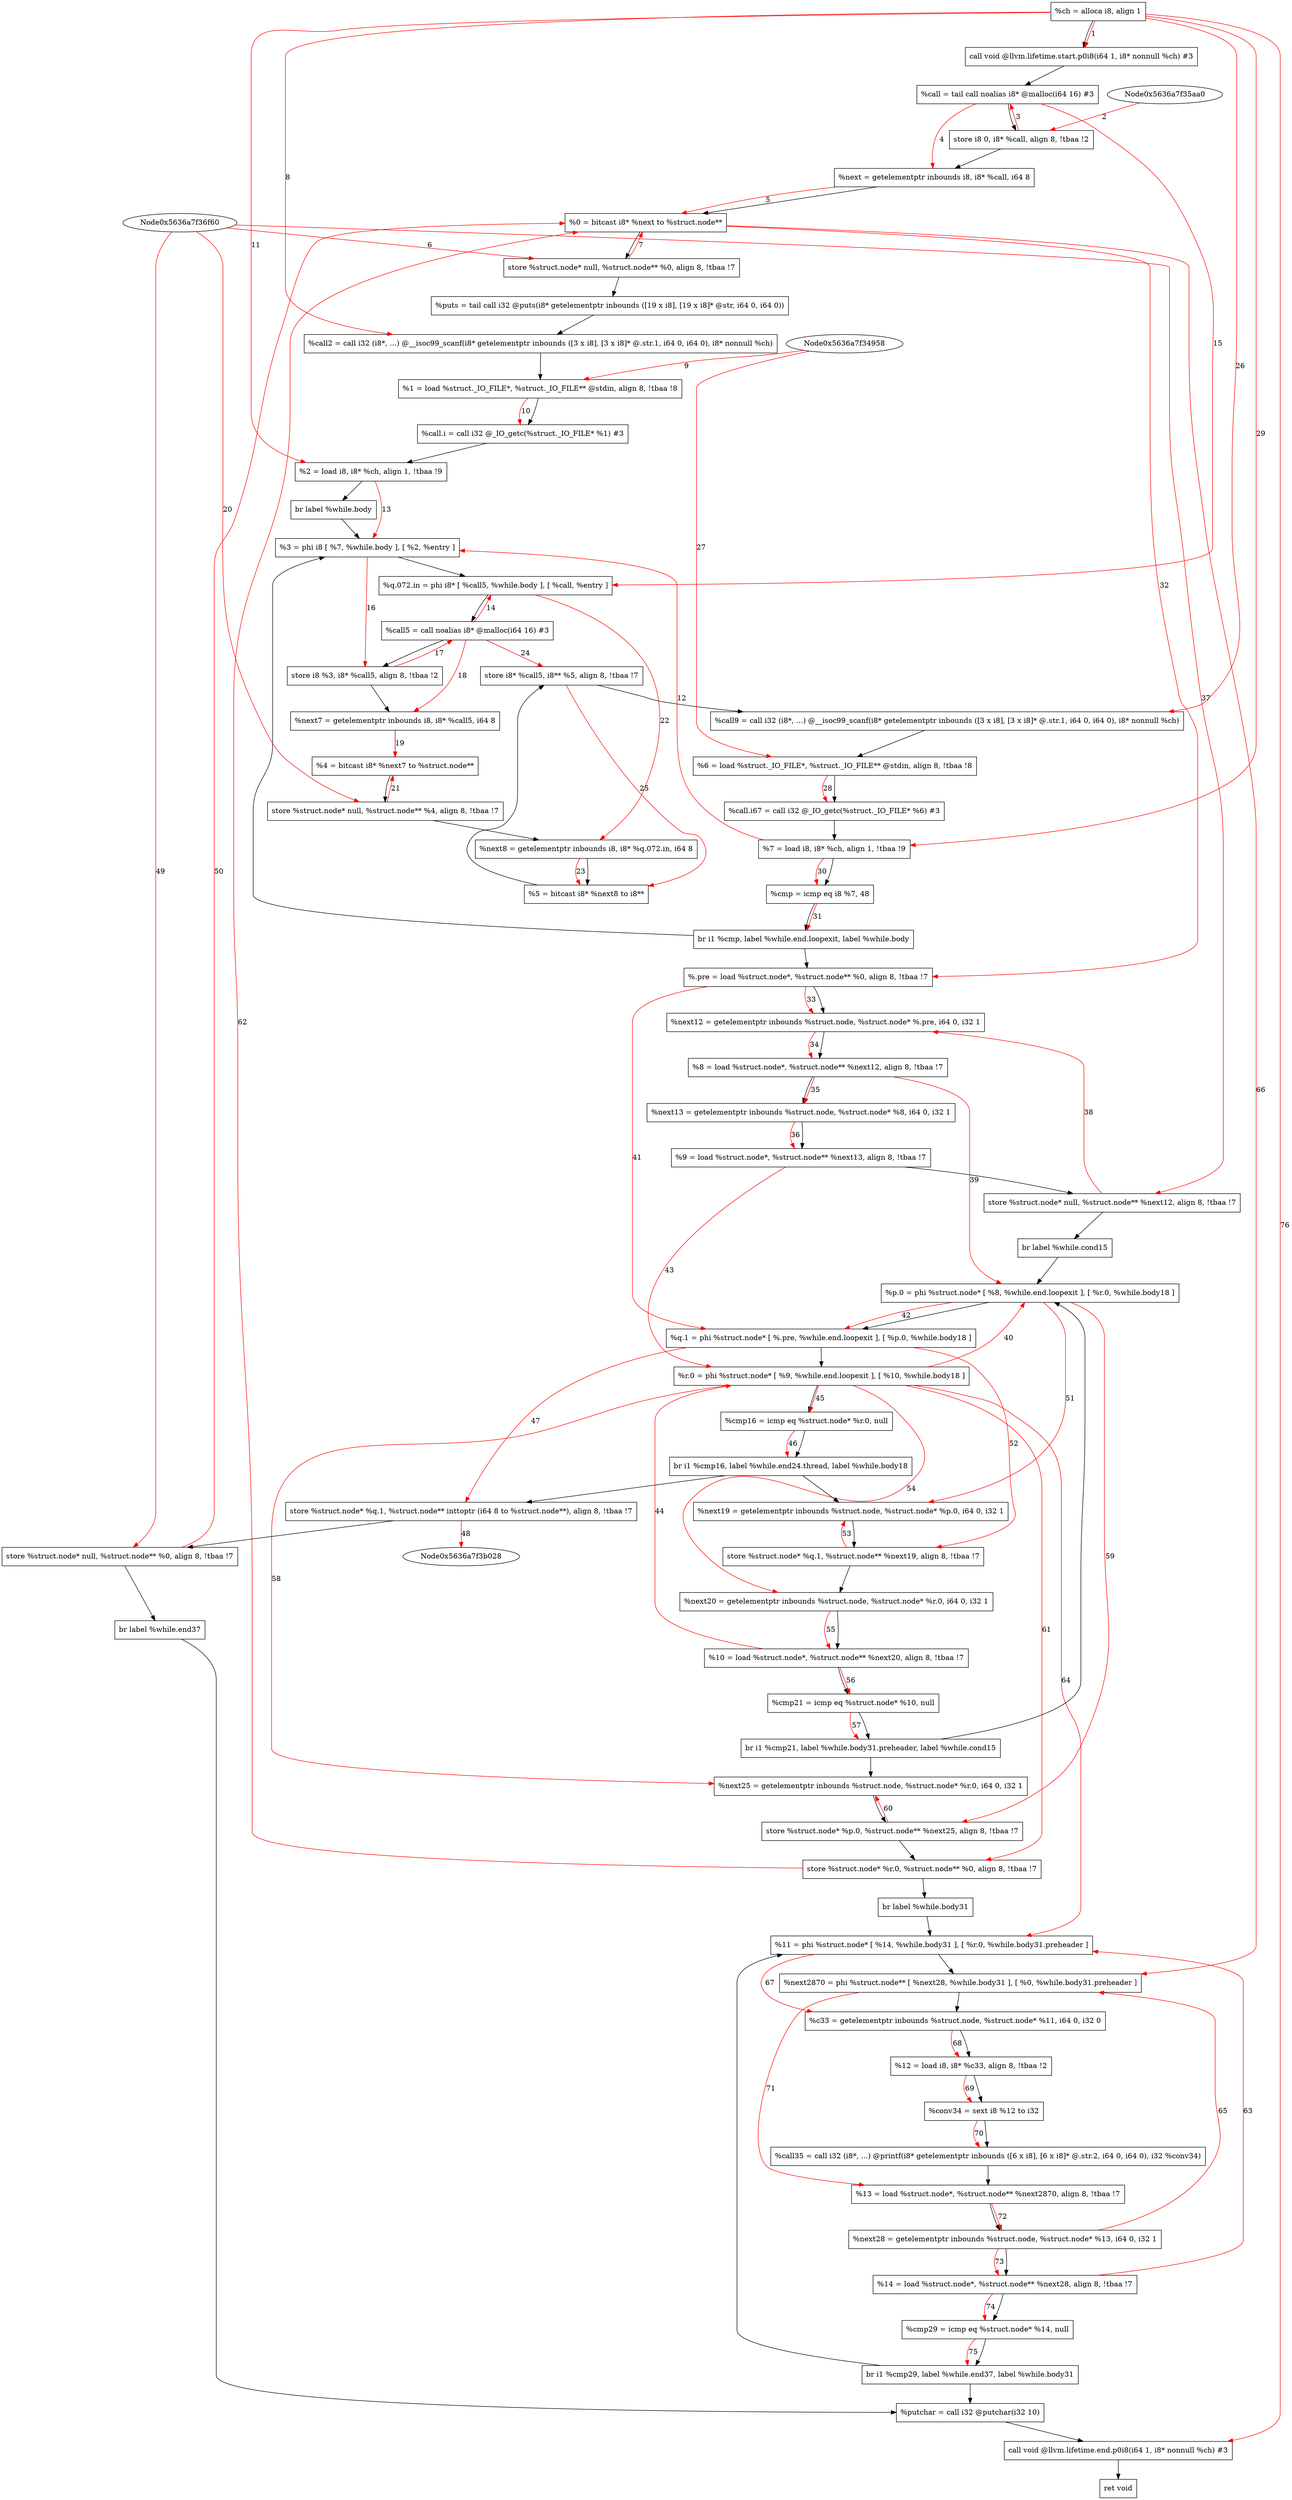 digraph "CDFG for'func' function" {
	Node0x5636a7f34d08[shape=record, label="  %ch = alloca i8, align 1"]
	Node0x5636a7f357a8[shape=record, label="  call void @llvm.lifetime.start.p0i8(i64 1, i8* nonnull %ch) #3"]
	Node0x5636a7f359e0[shape=record, label="  %call = tail call noalias i8* @malloc(i64 16) #3"]
	Node0x5636a7f35b00[shape=record, label="  store i8 0, i8* %call, align 8, !tbaa !2"]
	Node0x5636a7f36a60[shape=record, label="  %next = getelementptr inbounds i8, i8* %call, i64 8"]
	Node0x5636a7f36ae8[shape=record, label="  %0 = bitcast i8* %next to %struct.node**"]
	Node0x5636a7f36fb0[shape=record, label="  store %struct.node* null, %struct.node** %0, align 8, !tbaa !7"]
	Node0x5636a7f37440[shape=record, label="  %puts = tail call i32 @puts(i8* getelementptr inbounds ([19 x i8], [19 x i8]* @str, i64 0, i64 0))"]
	Node0x5636a7f376a8[shape=record, label="  %call2 = call i32 (i8*, ...) @__isoc99_scanf(i8* getelementptr inbounds ([3 x i8], [3 x i8]* @.str.1, i64 0, i64 0), i8* nonnull %ch)"]
	Node0x5636a7f37768[shape=record, label="  %1 = load %struct._IO_FILE*, %struct._IO_FILE** @stdin, align 8, !tbaa !8"]
	Node0x5636a7f37aa0[shape=record, label="  %call.i = call i32 @_IO_getc(%struct._IO_FILE* %1) #3"]
	Node0x5636a7f37b58[shape=record, label="  %2 = load i8, i8* %ch, align 1, !tbaa !9"]
	Node0x5636a7f37df8[shape=record, label="  br label %while.body"]
	Node0x5636a7f37eb8[shape=record, label="  %3 = phi i8 [ %7, %while.body ], [ %2, %entry ]"]
	Node0x5636a7f37f88[shape=record, label="  %q.072.in = phi i8* [ %call5, %while.body ], [ %call, %entry ]"]
	Node0x5636a7f380c0[shape=record, label="  %call5 = call noalias i8* @malloc(i64 16) #3"]
	Node0x5636a7f38190[shape=record, label="  store i8 %3, i8* %call5, align 8, !tbaa !2"]
	Node0x5636a7f38820[shape=record, label="  %next7 = getelementptr inbounds i8, i8* %call5, i64 8"]
	Node0x5636a7f37d98[shape=record, label="  %4 = bitcast i8* %next7 to %struct.node**"]
	Node0x5636a7f388f0[shape=record, label="  store %struct.node* null, %struct.node** %4, align 8, !tbaa !7"]
	Node0x5636a7f38f80[shape=record, label="  %next8 = getelementptr inbounds i8, i8* %q.072.in, i64 8"]
	Node0x5636a7f39008[shape=record, label="  %5 = bitcast i8* %next8 to i8**"]
	Node0x5636a7f39080[shape=record, label="  store i8* %call5, i8** %5, align 8, !tbaa !7"]
	Node0x5636a7f39138[shape=record, label="  %call9 = call i32 (i8*, ...) @__isoc99_scanf(i8* getelementptr inbounds ([3 x i8], [3 x i8]* @.str.1, i64 0, i64 0), i8* nonnull %ch)"]
	Node0x5636a7f39398[shape=record, label="  %6 = load %struct._IO_FILE*, %struct._IO_FILE** @stdin, align 8, !tbaa !8"]
	Node0x5636a7f39a60[shape=record, label="  %call.i67 = call i32 @_IO_getc(%struct._IO_FILE* %6) #3"]
	Node0x5636a7f39b18[shape=record, label="  %7 = load i8, i8* %ch, align 1, !tbaa !9"]
	Node0x5636a7f3a1a0[shape=record, label="  %cmp = icmp eq i8 %7, 48"]
	Node0x5636a7f3a328[shape=record, label="  br i1 %cmp, label %while.end.loopexit, label %while.body"]
	Node0x5636a7f3a278[shape=record, label="  %.pre = load %struct.node*, %struct.node** %0, align 8, !tbaa !7"]
	Node0x5636a7f3a3e8[shape=record, label="  %next12 = getelementptr inbounds %struct.node, %struct.node* %.pre, i64 0, i32 1"]
	Node0x5636a7f3a478[shape=record, label="  %8 = load %struct.node*, %struct.node** %next12, align 8, !tbaa !7"]
	Node0x5636a7f3a598[shape=record, label="  %next13 = getelementptr inbounds %struct.node, %struct.node* %8, i64 0, i32 1"]
	Node0x5636a7f3a628[shape=record, label="  %9 = load %struct.node*, %struct.node** %next13, align 8, !tbaa !7"]
	Node0x5636a7f3a6a0[shape=record, label="  store %struct.node* null, %struct.node** %next12, align 8, !tbaa !7"]
	Node0x5636a7f3a768[shape=record, label="  br label %while.cond15"]
	Node0x5636a7f3a8b8[shape=record, label="  %p.0 = phi %struct.node* [ %8, %while.end.loopexit ], [ %r.0, %while.body18 ]"]
	Node0x5636a7f3a9d8[shape=record, label="  %q.1 = phi %struct.node* [ %.pre, %while.end.loopexit ], [ %p.0, %while.body18 ]"]
	Node0x5636a7f3aa98[shape=record, label="  %r.0 = phi %struct.node* [ %9, %while.end.loopexit ], [ %10, %while.body18 ]"]
	Node0x5636a7f3ab60[shape=record, label="  %cmp16 = icmp eq %struct.node* %r.0, null"]
	Node0x5636a7f3af98[shape=record, label="  br i1 %cmp16, label %while.end24.thread, label %while.body18"]
	Node0x5636a7f3b080[shape=record, label="  store %struct.node* %q.1, %struct.node** inttoptr (i64 8 to %struct.node**), align 8, !tbaa !7"]
	Node0x5636a7f3b100[shape=record, label="  store %struct.node* null, %struct.node** %0, align 8, !tbaa !7"]
	Node0x5636a7f3b1b8[shape=record, label="  br label %while.end37"]
	Node0x5636a7f3b248[shape=record, label="  %next19 = getelementptr inbounds %struct.node, %struct.node* %p.0, i64 0, i32 1"]
	Node0x5636a7f3b2d0[shape=record, label="  store %struct.node* %q.1, %struct.node** %next19, align 8, !tbaa !7"]
	Node0x5636a7f3b368[shape=record, label="  %next20 = getelementptr inbounds %struct.node, %struct.node* %r.0, i64 0, i32 1"]
	Node0x5636a7f3a868[shape=record, label="  %10 = load %struct.node*, %struct.node** %next20, align 8, !tbaa !7"]
	Node0x5636a7f3b410[shape=record, label="  %cmp21 = icmp eq %struct.node* %10, null"]
	Node0x5636a7f3b588[shape=record, label="  br i1 %cmp21, label %while.body31.preheader, label %while.cond15"]
	Node0x5636a7f3b648[shape=record, label="  %next25 = getelementptr inbounds %struct.node, %struct.node* %r.0, i64 0, i32 1"]
	Node0x5636a7f3b6d0[shape=record, label="  store %struct.node* %p.0, %struct.node** %next25, align 8, !tbaa !7"]
	Node0x5636a7f3b750[shape=record, label="  store %struct.node* %r.0, %struct.node** %0, align 8, !tbaa !7"]
	Node0x5636a7f3b808[shape=record, label="  br label %while.body31"]
	Node0x5636a7f3b8b8[shape=record, label="  %11 = phi %struct.node* [ %14, %while.body31 ], [ %r.0, %while.body31.preheader ]"]
	Node0x5636a7f3b9a8[shape=record, label="  %next2870 = phi %struct.node** [ %next28, %while.body31 ], [ %0, %while.body31.preheader ]"]
	Node0x5636a7f3ba88[shape=record, label="  %c33 = getelementptr inbounds %struct.node, %struct.node* %11, i64 0, i32 0"]
	Node0x5636a7f3bb18[shape=record, label="  %12 = load i8, i8* %c33, align 8, !tbaa !2"]
	Node0x5636a7f3bb78[shape=record, label="  %conv34 = sext i8 %12 to i32"]
	Node0x5636a7f3c5f8[shape=record, label="  %call35 = call i32 (i8*, ...) @printf(i8* getelementptr inbounds ([6 x i8], [6 x i8]* @.str.2, i64 0, i64 0), i32 %conv34)"]
	Node0x5636a7f3c6d8[shape=record, label="  %13 = load %struct.node*, %struct.node** %next2870, align 8, !tbaa !7"]
	Node0x5636a7f3c768[shape=record, label="  %next28 = getelementptr inbounds %struct.node, %struct.node* %13, i64 0, i32 1"]
	Node0x5636a7f3b4d8[shape=record, label="  %14 = load %struct.node*, %struct.node** %next28, align 8, !tbaa !7"]
	Node0x5636a7f3c7f0[shape=record, label="  %cmp29 = icmp eq %struct.node* %14, null"]
	Node0x5636a7f3c898[shape=record, label="  br i1 %cmp29, label %while.end37, label %while.body31"]
	Node0x5636a7f3c9c0[shape=record, label="  %putchar = call i32 @putchar(i32 10)"]
	Node0x5636a7f3ce48[shape=record, label="  call void @llvm.lifetime.end.p0i8(i64 1, i8* nonnull %ch) #3"]
	Node0x5636a7f37e70[shape=record, label="  ret void"]
	Node0x5636a7f34d08 -> Node0x5636a7f357a8
	Node0x5636a7f357a8 -> Node0x5636a7f359e0
	Node0x5636a7f359e0 -> Node0x5636a7f35b00
	Node0x5636a7f35b00 -> Node0x5636a7f36a60
	Node0x5636a7f36a60 -> Node0x5636a7f36ae8
	Node0x5636a7f36ae8 -> Node0x5636a7f36fb0
	Node0x5636a7f36fb0 -> Node0x5636a7f37440
	Node0x5636a7f37440 -> Node0x5636a7f376a8
	Node0x5636a7f376a8 -> Node0x5636a7f37768
	Node0x5636a7f37768 -> Node0x5636a7f37aa0
	Node0x5636a7f37aa0 -> Node0x5636a7f37b58
	Node0x5636a7f37b58 -> Node0x5636a7f37df8
	Node0x5636a7f37df8 -> Node0x5636a7f37eb8
	Node0x5636a7f37eb8 -> Node0x5636a7f37f88
	Node0x5636a7f37f88 -> Node0x5636a7f380c0
	Node0x5636a7f380c0 -> Node0x5636a7f38190
	Node0x5636a7f38190 -> Node0x5636a7f38820
	Node0x5636a7f38820 -> Node0x5636a7f37d98
	Node0x5636a7f37d98 -> Node0x5636a7f388f0
	Node0x5636a7f388f0 -> Node0x5636a7f38f80
	Node0x5636a7f38f80 -> Node0x5636a7f39008
	Node0x5636a7f39008 -> Node0x5636a7f39080
	Node0x5636a7f39080 -> Node0x5636a7f39138
	Node0x5636a7f39138 -> Node0x5636a7f39398
	Node0x5636a7f39398 -> Node0x5636a7f39a60
	Node0x5636a7f39a60 -> Node0x5636a7f39b18
	Node0x5636a7f39b18 -> Node0x5636a7f3a1a0
	Node0x5636a7f3a1a0 -> Node0x5636a7f3a328
	Node0x5636a7f3a328 -> Node0x5636a7f3a278
	Node0x5636a7f3a328 -> Node0x5636a7f37eb8
	Node0x5636a7f3a278 -> Node0x5636a7f3a3e8
	Node0x5636a7f3a3e8 -> Node0x5636a7f3a478
	Node0x5636a7f3a478 -> Node0x5636a7f3a598
	Node0x5636a7f3a598 -> Node0x5636a7f3a628
	Node0x5636a7f3a628 -> Node0x5636a7f3a6a0
	Node0x5636a7f3a6a0 -> Node0x5636a7f3a768
	Node0x5636a7f3a768 -> Node0x5636a7f3a8b8
	Node0x5636a7f3a8b8 -> Node0x5636a7f3a9d8
	Node0x5636a7f3a9d8 -> Node0x5636a7f3aa98
	Node0x5636a7f3aa98 -> Node0x5636a7f3ab60
	Node0x5636a7f3ab60 -> Node0x5636a7f3af98
	Node0x5636a7f3af98 -> Node0x5636a7f3b080
	Node0x5636a7f3af98 -> Node0x5636a7f3b248
	Node0x5636a7f3b080 -> Node0x5636a7f3b100
	Node0x5636a7f3b100 -> Node0x5636a7f3b1b8
	Node0x5636a7f3b1b8 -> Node0x5636a7f3c9c0
	Node0x5636a7f3b248 -> Node0x5636a7f3b2d0
	Node0x5636a7f3b2d0 -> Node0x5636a7f3b368
	Node0x5636a7f3b368 -> Node0x5636a7f3a868
	Node0x5636a7f3a868 -> Node0x5636a7f3b410
	Node0x5636a7f3b410 -> Node0x5636a7f3b588
	Node0x5636a7f3b588 -> Node0x5636a7f3b648
	Node0x5636a7f3b588 -> Node0x5636a7f3a8b8
	Node0x5636a7f3b648 -> Node0x5636a7f3b6d0
	Node0x5636a7f3b6d0 -> Node0x5636a7f3b750
	Node0x5636a7f3b750 -> Node0x5636a7f3b808
	Node0x5636a7f3b808 -> Node0x5636a7f3b8b8
	Node0x5636a7f3b8b8 -> Node0x5636a7f3b9a8
	Node0x5636a7f3b9a8 -> Node0x5636a7f3ba88
	Node0x5636a7f3ba88 -> Node0x5636a7f3bb18
	Node0x5636a7f3bb18 -> Node0x5636a7f3bb78
	Node0x5636a7f3bb78 -> Node0x5636a7f3c5f8
	Node0x5636a7f3c5f8 -> Node0x5636a7f3c6d8
	Node0x5636a7f3c6d8 -> Node0x5636a7f3c768
	Node0x5636a7f3c768 -> Node0x5636a7f3b4d8
	Node0x5636a7f3b4d8 -> Node0x5636a7f3c7f0
	Node0x5636a7f3c7f0 -> Node0x5636a7f3c898
	Node0x5636a7f3c898 -> Node0x5636a7f3c9c0
	Node0x5636a7f3c898 -> Node0x5636a7f3b8b8
	Node0x5636a7f3c9c0 -> Node0x5636a7f3ce48
	Node0x5636a7f3ce48 -> Node0x5636a7f37e70
edge [color=red]
	Node0x5636a7f34d08 -> Node0x5636a7f357a8[label="1"]
	Node0x5636a7f35aa0 -> Node0x5636a7f35b00[label="2"]
	Node0x5636a7f35b00 -> Node0x5636a7f359e0[label="3"]
	Node0x5636a7f359e0 -> Node0x5636a7f36a60[label="4"]
	Node0x5636a7f36a60 -> Node0x5636a7f36ae8[label="5"]
	Node0x5636a7f36f60 -> Node0x5636a7f36fb0[label="6"]
	Node0x5636a7f36fb0 -> Node0x5636a7f36ae8[label="7"]
	Node0x5636a7f34d08 -> Node0x5636a7f376a8[label="8"]
	Node0x5636a7f34958 -> Node0x5636a7f37768[label="9"]
	Node0x5636a7f37768 -> Node0x5636a7f37aa0[label="10"]
	Node0x5636a7f34d08 -> Node0x5636a7f37b58[label="11"]
	Node0x5636a7f39b18 -> Node0x5636a7f37eb8[label="12"]
	Node0x5636a7f37b58 -> Node0x5636a7f37eb8[label="13"]
	Node0x5636a7f380c0 -> Node0x5636a7f37f88[label="14"]
	Node0x5636a7f359e0 -> Node0x5636a7f37f88[label="15"]
	Node0x5636a7f37eb8 -> Node0x5636a7f38190[label="16"]
	Node0x5636a7f38190 -> Node0x5636a7f380c0[label="17"]
	Node0x5636a7f380c0 -> Node0x5636a7f38820[label="18"]
	Node0x5636a7f38820 -> Node0x5636a7f37d98[label="19"]
	Node0x5636a7f36f60 -> Node0x5636a7f388f0[label="20"]
	Node0x5636a7f388f0 -> Node0x5636a7f37d98[label="21"]
	Node0x5636a7f37f88 -> Node0x5636a7f38f80[label="22"]
	Node0x5636a7f38f80 -> Node0x5636a7f39008[label="23"]
	Node0x5636a7f380c0 -> Node0x5636a7f39080[label="24"]
	Node0x5636a7f39080 -> Node0x5636a7f39008[label="25"]
	Node0x5636a7f34d08 -> Node0x5636a7f39138[label="26"]
	Node0x5636a7f34958 -> Node0x5636a7f39398[label="27"]
	Node0x5636a7f39398 -> Node0x5636a7f39a60[label="28"]
	Node0x5636a7f34d08 -> Node0x5636a7f39b18[label="29"]
	Node0x5636a7f39b18 -> Node0x5636a7f3a1a0[label="30"]
	Node0x5636a7f3a1a0 -> Node0x5636a7f3a328[label="31"]
	Node0x5636a7f36ae8 -> Node0x5636a7f3a278[label="32"]
	Node0x5636a7f3a278 -> Node0x5636a7f3a3e8[label="33"]
	Node0x5636a7f3a3e8 -> Node0x5636a7f3a478[label="34"]
	Node0x5636a7f3a478 -> Node0x5636a7f3a598[label="35"]
	Node0x5636a7f3a598 -> Node0x5636a7f3a628[label="36"]
	Node0x5636a7f36f60 -> Node0x5636a7f3a6a0[label="37"]
	Node0x5636a7f3a6a0 -> Node0x5636a7f3a3e8[label="38"]
	Node0x5636a7f3a478 -> Node0x5636a7f3a8b8[label="39"]
	Node0x5636a7f3aa98 -> Node0x5636a7f3a8b8[label="40"]
	Node0x5636a7f3a278 -> Node0x5636a7f3a9d8[label="41"]
	Node0x5636a7f3a8b8 -> Node0x5636a7f3a9d8[label="42"]
	Node0x5636a7f3a628 -> Node0x5636a7f3aa98[label="43"]
	Node0x5636a7f3a868 -> Node0x5636a7f3aa98[label="44"]
	Node0x5636a7f3aa98 -> Node0x5636a7f3ab60[label="45"]
	Node0x5636a7f3ab60 -> Node0x5636a7f3af98[label="46"]
	Node0x5636a7f3a9d8 -> Node0x5636a7f3b080[label="47"]
	Node0x5636a7f3b080 -> Node0x5636a7f3b028[label="48"]
	Node0x5636a7f36f60 -> Node0x5636a7f3b100[label="49"]
	Node0x5636a7f3b100 -> Node0x5636a7f36ae8[label="50"]
	Node0x5636a7f3a8b8 -> Node0x5636a7f3b248[label="51"]
	Node0x5636a7f3a9d8 -> Node0x5636a7f3b2d0[label="52"]
	Node0x5636a7f3b2d0 -> Node0x5636a7f3b248[label="53"]
	Node0x5636a7f3aa98 -> Node0x5636a7f3b368[label="54"]
	Node0x5636a7f3b368 -> Node0x5636a7f3a868[label="55"]
	Node0x5636a7f3a868 -> Node0x5636a7f3b410[label="56"]
	Node0x5636a7f3b410 -> Node0x5636a7f3b588[label="57"]
	Node0x5636a7f3aa98 -> Node0x5636a7f3b648[label="58"]
	Node0x5636a7f3a8b8 -> Node0x5636a7f3b6d0[label="59"]
	Node0x5636a7f3b6d0 -> Node0x5636a7f3b648[label="60"]
	Node0x5636a7f3aa98 -> Node0x5636a7f3b750[label="61"]
	Node0x5636a7f3b750 -> Node0x5636a7f36ae8[label="62"]
	Node0x5636a7f3b4d8 -> Node0x5636a7f3b8b8[label="63"]
	Node0x5636a7f3aa98 -> Node0x5636a7f3b8b8[label="64"]
	Node0x5636a7f3c768 -> Node0x5636a7f3b9a8[label="65"]
	Node0x5636a7f36ae8 -> Node0x5636a7f3b9a8[label="66"]
	Node0x5636a7f3b8b8 -> Node0x5636a7f3ba88[label="67"]
	Node0x5636a7f3ba88 -> Node0x5636a7f3bb18[label="68"]
	Node0x5636a7f3bb18 -> Node0x5636a7f3bb78[label="69"]
	Node0x5636a7f3bb78 -> Node0x5636a7f3c5f8[label="70"]
	Node0x5636a7f3b9a8 -> Node0x5636a7f3c6d8[label="71"]
	Node0x5636a7f3c6d8 -> Node0x5636a7f3c768[label="72"]
	Node0x5636a7f3c768 -> Node0x5636a7f3b4d8[label="73"]
	Node0x5636a7f3b4d8 -> Node0x5636a7f3c7f0[label="74"]
	Node0x5636a7f3c7f0 -> Node0x5636a7f3c898[label="75"]
	Node0x5636a7f34d08 -> Node0x5636a7f3ce48[label="76"]
}
